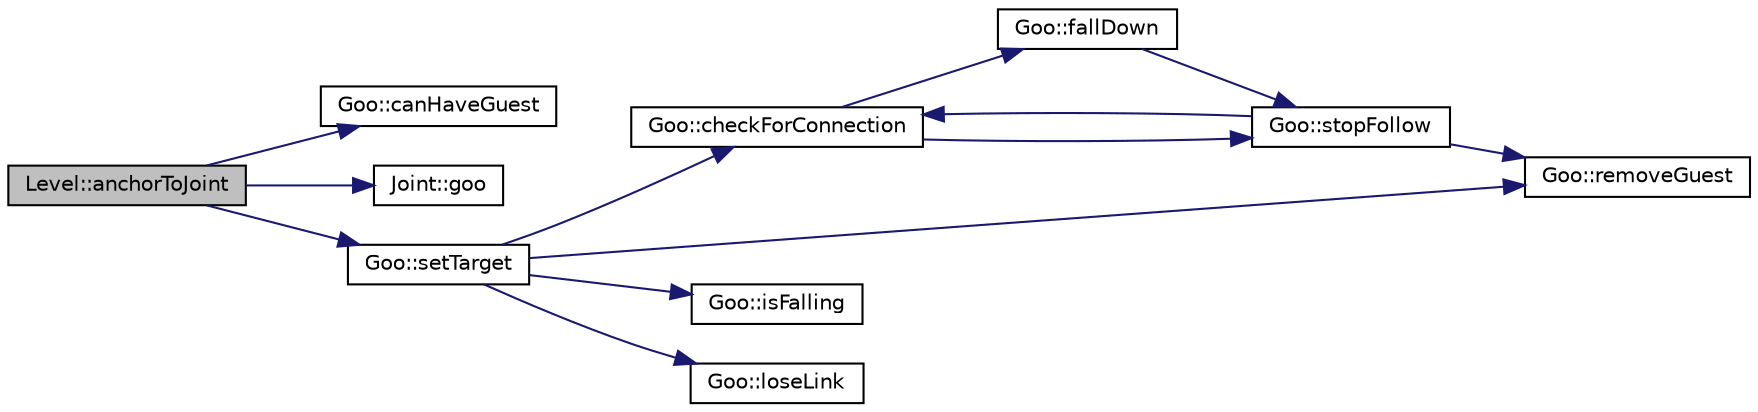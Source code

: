 digraph G
{
  edge [fontname="Helvetica",fontsize="10",labelfontname="Helvetica",labelfontsize="10"];
  node [fontname="Helvetica",fontsize="10",shape=record];
  rankdir="LR";
  Node1 [label="Level::anchorToJoint",height=0.2,width=0.4,color="black", fillcolor="grey75", style="filled" fontcolor="black"];
  Node1 -> Node2 [color="midnightblue",fontsize="10",style="solid",fontname="Helvetica"];
  Node2 [label="Goo::canHaveGuest",height=0.2,width=0.4,color="black", fillcolor="white", style="filled",URL="$classGoo.html#adffdee25f5a524db989cdbd9f4536857"];
  Node1 -> Node3 [color="midnightblue",fontsize="10",style="solid",fontname="Helvetica"];
  Node3 [label="Joint::goo",height=0.2,width=0.4,color="black", fillcolor="white", style="filled",URL="$classJoint.html#a416d1c81bc445d2d92c30111dca84505"];
  Node1 -> Node4 [color="midnightblue",fontsize="10",style="solid",fontname="Helvetica"];
  Node4 [label="Goo::setTarget",height=0.2,width=0.4,color="black", fillcolor="white", style="filled",URL="$classGoo.html#add721a1deb890d600e912c3060322d5a"];
  Node4 -> Node5 [color="midnightblue",fontsize="10",style="solid",fontname="Helvetica"];
  Node5 [label="Goo::checkForConnection",height=0.2,width=0.4,color="black", fillcolor="white", style="filled",URL="$classGoo.html#abfc4ee3aa7503c26f1bd4e2024f666e4"];
  Node5 -> Node6 [color="midnightblue",fontsize="10",style="solid",fontname="Helvetica"];
  Node6 [label="Goo::fallDown",height=0.2,width=0.4,color="black", fillcolor="white", style="filled",URL="$classGoo.html#aefb4ce872af2583c479f2b41d9b494ab"];
  Node6 -> Node7 [color="midnightblue",fontsize="10",style="solid",fontname="Helvetica"];
  Node7 [label="Goo::stopFollow",height=0.2,width=0.4,color="black", fillcolor="white", style="filled",URL="$classGoo.html#a83a93e67d95635456f9bf4bcfb1ccf32"];
  Node7 -> Node5 [color="midnightblue",fontsize="10",style="solid",fontname="Helvetica"];
  Node7 -> Node8 [color="midnightblue",fontsize="10",style="solid",fontname="Helvetica"];
  Node8 [label="Goo::removeGuest",height=0.2,width=0.4,color="black", fillcolor="white", style="filled",URL="$classGoo.html#a048114698e7a5f9912bfc09f19470264"];
  Node5 -> Node7 [color="midnightblue",fontsize="10",style="solid",fontname="Helvetica"];
  Node4 -> Node9 [color="midnightblue",fontsize="10",style="solid",fontname="Helvetica"];
  Node9 [label="Goo::isFalling",height=0.2,width=0.4,color="black", fillcolor="white", style="filled",URL="$classGoo.html#a53158659a709175d3ed4f93a62eced46"];
  Node4 -> Node10 [color="midnightblue",fontsize="10",style="solid",fontname="Helvetica"];
  Node10 [label="Goo::loseLink",height=0.2,width=0.4,color="black", fillcolor="white", style="filled",URL="$classGoo.html#a8dbb600f747f7e1bd4bc47629cbc9ec9"];
  Node4 -> Node8 [color="midnightblue",fontsize="10",style="solid",fontname="Helvetica"];
}
